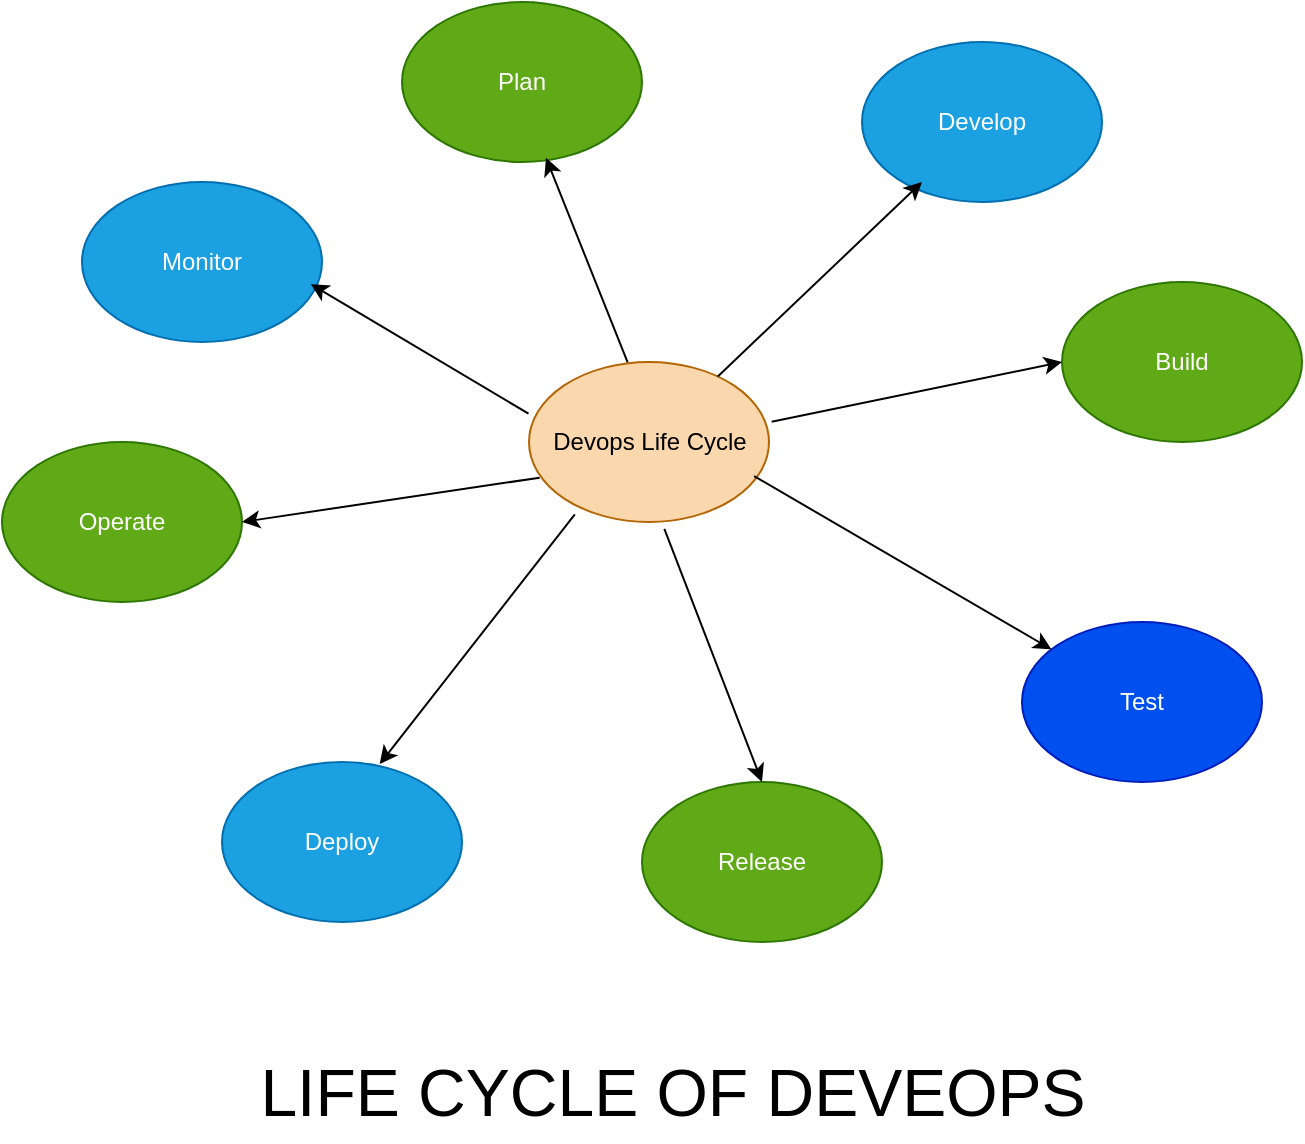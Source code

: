 <mxfile version="28.1.2">
  <diagram name="Page-1" id="rKXmd2Rjas5U0SZbsShw">
    <mxGraphModel dx="1042" dy="556" grid="1" gridSize="10" guides="1" tooltips="1" connect="1" arrows="1" fold="1" page="1" pageScale="1" pageWidth="827" pageHeight="1169" math="0" shadow="0">
      <root>
        <mxCell id="0" />
        <mxCell id="1" parent="0" />
        <mxCell id="fa7B6No9CHvykT1VSqGt-1" value="Deploy" style="ellipse;whiteSpace=wrap;html=1;fillColor=#1ba1e2;fontColor=#ffffff;strokeColor=#006EAF;" vertex="1" parent="1">
          <mxGeometry x="140" y="390" width="120" height="80" as="geometry" />
        </mxCell>
        <mxCell id="fa7B6No9CHvykT1VSqGt-2" value="Operate" style="ellipse;whiteSpace=wrap;html=1;fillColor=#60a917;fontColor=#ffffff;strokeColor=#2D7600;" vertex="1" parent="1">
          <mxGeometry x="30" y="230" width="120" height="80" as="geometry" />
        </mxCell>
        <mxCell id="fa7B6No9CHvykT1VSqGt-4" value="Monitor" style="ellipse;whiteSpace=wrap;html=1;fillColor=#1ba1e2;fontColor=#ffffff;strokeColor=#006EAF;" vertex="1" parent="1">
          <mxGeometry x="70" y="100" width="120" height="80" as="geometry" />
        </mxCell>
        <mxCell id="fa7B6No9CHvykT1VSqGt-5" value="Plan" style="ellipse;whiteSpace=wrap;html=1;fillColor=#60a917;fontColor=#ffffff;strokeColor=#2D7600;" vertex="1" parent="1">
          <mxGeometry x="230" y="10" width="120" height="80" as="geometry" />
        </mxCell>
        <mxCell id="fa7B6No9CHvykT1VSqGt-6" value="Build" style="ellipse;whiteSpace=wrap;html=1;fillColor=#60a917;fontColor=#ffffff;strokeColor=#2D7600;" vertex="1" parent="1">
          <mxGeometry x="560" y="150" width="120" height="80" as="geometry" />
        </mxCell>
        <mxCell id="fa7B6No9CHvykT1VSqGt-7" value="Release" style="ellipse;whiteSpace=wrap;html=1;fillColor=#60a917;fontColor=#ffffff;strokeColor=#2D7600;" vertex="1" parent="1">
          <mxGeometry x="350" y="400" width="120" height="80" as="geometry" />
        </mxCell>
        <mxCell id="fa7B6No9CHvykT1VSqGt-8" value="Test" style="ellipse;whiteSpace=wrap;html=1;fillColor=#0050ef;fontColor=#ffffff;strokeColor=#001DBC;" vertex="1" parent="1">
          <mxGeometry x="540" y="320" width="120" height="80" as="geometry" />
        </mxCell>
        <mxCell id="fa7B6No9CHvykT1VSqGt-9" value="Develop" style="ellipse;whiteSpace=wrap;html=1;fillColor=#1ba1e2;fontColor=#ffffff;strokeColor=#006EAF;" vertex="1" parent="1">
          <mxGeometry x="460" y="30" width="120" height="80" as="geometry" />
        </mxCell>
        <mxCell id="fa7B6No9CHvykT1VSqGt-10" value="Devops Life Cycle" style="ellipse;whiteSpace=wrap;html=1;fillColor=#fad7ac;strokeColor=#b46504;" vertex="1" parent="1">
          <mxGeometry x="293.5" y="190" width="120" height="80" as="geometry" />
        </mxCell>
        <mxCell id="fa7B6No9CHvykT1VSqGt-11" value="" style="endArrow=classic;html=1;rounded=0;" edge="1" parent="1" source="fa7B6No9CHvykT1VSqGt-10">
          <mxGeometry width="50" height="50" relative="1" as="geometry">
            <mxPoint x="390" y="260" as="sourcePoint" />
            <mxPoint x="490" y="100" as="targetPoint" />
            <Array as="points">
              <mxPoint x="490" y="100" />
            </Array>
          </mxGeometry>
        </mxCell>
        <mxCell id="fa7B6No9CHvykT1VSqGt-12" value="" style="endArrow=classic;html=1;rounded=0;entryX=0.5;entryY=0;entryDx=0;entryDy=0;exitX=0.564;exitY=1.043;exitDx=0;exitDy=0;exitPerimeter=0;" edge="1" parent="1" source="fa7B6No9CHvykT1VSqGt-10" target="fa7B6No9CHvykT1VSqGt-7">
          <mxGeometry width="50" height="50" relative="1" as="geometry">
            <mxPoint x="390" y="260" as="sourcePoint" />
            <mxPoint x="440" y="210" as="targetPoint" />
          </mxGeometry>
        </mxCell>
        <mxCell id="fa7B6No9CHvykT1VSqGt-14" value="" style="endArrow=classic;html=1;rounded=0;exitX=0.938;exitY=0.713;exitDx=0;exitDy=0;exitPerimeter=0;" edge="1" parent="1" source="fa7B6No9CHvykT1VSqGt-10" target="fa7B6No9CHvykT1VSqGt-8">
          <mxGeometry width="50" height="50" relative="1" as="geometry">
            <mxPoint x="390" y="260" as="sourcePoint" />
            <mxPoint x="440" y="210" as="targetPoint" />
          </mxGeometry>
        </mxCell>
        <mxCell id="fa7B6No9CHvykT1VSqGt-15" value="" style="endArrow=classic;html=1;rounded=0;entryX=0;entryY=0.5;entryDx=0;entryDy=0;exitX=1.011;exitY=0.373;exitDx=0;exitDy=0;exitPerimeter=0;" edge="1" parent="1" source="fa7B6No9CHvykT1VSqGt-10" target="fa7B6No9CHvykT1VSqGt-6">
          <mxGeometry width="50" height="50" relative="1" as="geometry">
            <mxPoint x="390" y="260" as="sourcePoint" />
            <mxPoint x="440" y="210" as="targetPoint" />
          </mxGeometry>
        </mxCell>
        <mxCell id="fa7B6No9CHvykT1VSqGt-16" value="" style="endArrow=classic;html=1;rounded=0;exitX=0.191;exitY=0.953;exitDx=0;exitDy=0;exitPerimeter=0;entryX=0.657;entryY=0.013;entryDx=0;entryDy=0;entryPerimeter=0;" edge="1" parent="1" source="fa7B6No9CHvykT1VSqGt-10" target="fa7B6No9CHvykT1VSqGt-1">
          <mxGeometry width="50" height="50" relative="1" as="geometry">
            <mxPoint x="390" y="260" as="sourcePoint" />
            <mxPoint x="440" y="210" as="targetPoint" />
          </mxGeometry>
        </mxCell>
        <mxCell id="fa7B6No9CHvykT1VSqGt-17" value="" style="endArrow=classic;html=1;rounded=0;exitX=0.044;exitY=0.723;exitDx=0;exitDy=0;exitPerimeter=0;entryX=1;entryY=0.5;entryDx=0;entryDy=0;" edge="1" parent="1" source="fa7B6No9CHvykT1VSqGt-10" target="fa7B6No9CHvykT1VSqGt-2">
          <mxGeometry width="50" height="50" relative="1" as="geometry">
            <mxPoint x="390" y="260" as="sourcePoint" />
            <mxPoint x="440" y="210" as="targetPoint" />
          </mxGeometry>
        </mxCell>
        <mxCell id="fa7B6No9CHvykT1VSqGt-18" value="" style="endArrow=classic;html=1;rounded=0;exitX=-0.002;exitY=0.323;exitDx=0;exitDy=0;exitPerimeter=0;entryX=0.953;entryY=0.638;entryDx=0;entryDy=0;entryPerimeter=0;" edge="1" parent="1" source="fa7B6No9CHvykT1VSqGt-10" target="fa7B6No9CHvykT1VSqGt-4">
          <mxGeometry width="50" height="50" relative="1" as="geometry">
            <mxPoint x="390" y="260" as="sourcePoint" />
            <mxPoint x="440" y="210" as="targetPoint" />
          </mxGeometry>
        </mxCell>
        <mxCell id="fa7B6No9CHvykT1VSqGt-19" value="" style="endArrow=classic;html=1;rounded=0;exitX=0.411;exitY=0.003;exitDx=0;exitDy=0;exitPerimeter=0;entryX=0.6;entryY=0.973;entryDx=0;entryDy=0;entryPerimeter=0;" edge="1" parent="1" source="fa7B6No9CHvykT1VSqGt-10" target="fa7B6No9CHvykT1VSqGt-5">
          <mxGeometry width="50" height="50" relative="1" as="geometry">
            <mxPoint x="390" y="260" as="sourcePoint" />
            <mxPoint x="440" y="210" as="targetPoint" />
          </mxGeometry>
        </mxCell>
        <mxCell id="fa7B6No9CHvykT1VSqGt-20" value="LIFE CYCLE OF DEVEOPS" style="text;html=1;align=center;verticalAlign=middle;resizable=0;points=[];autosize=1;fontSize=33;" vertex="1" parent="1">
          <mxGeometry x="145" y="530" width="440" height="50" as="geometry" />
        </mxCell>
      </root>
    </mxGraphModel>
  </diagram>
</mxfile>
